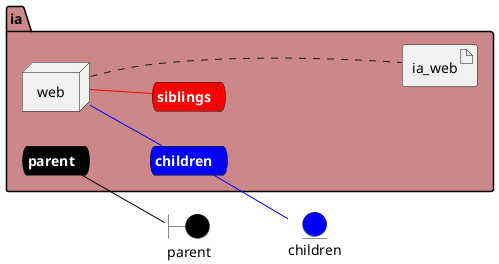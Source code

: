 @startuml

left to right direction


boundary parent #black


entity children #blue




package "ia" #cc8888 {
    queue parentnet #black [
            <b><color:white>parent</color></b>
    ]
    
    parentnet -[#black]- parent
    
    queue childrennet #blue [
            <b><color:white>children</color></b>
    ]
    
    childrennet -[#blue]- children
    
    queue siblingsnet #red [
            <b><color:white>siblings</color></b>
    ]
    

node "web" as webService


        artifact "ia_web" as ia_webimage
    
}

webService -[#blue]- childrennet

webService -[#red]- siblingsnet
webService .... ia_webimage


@enduml

